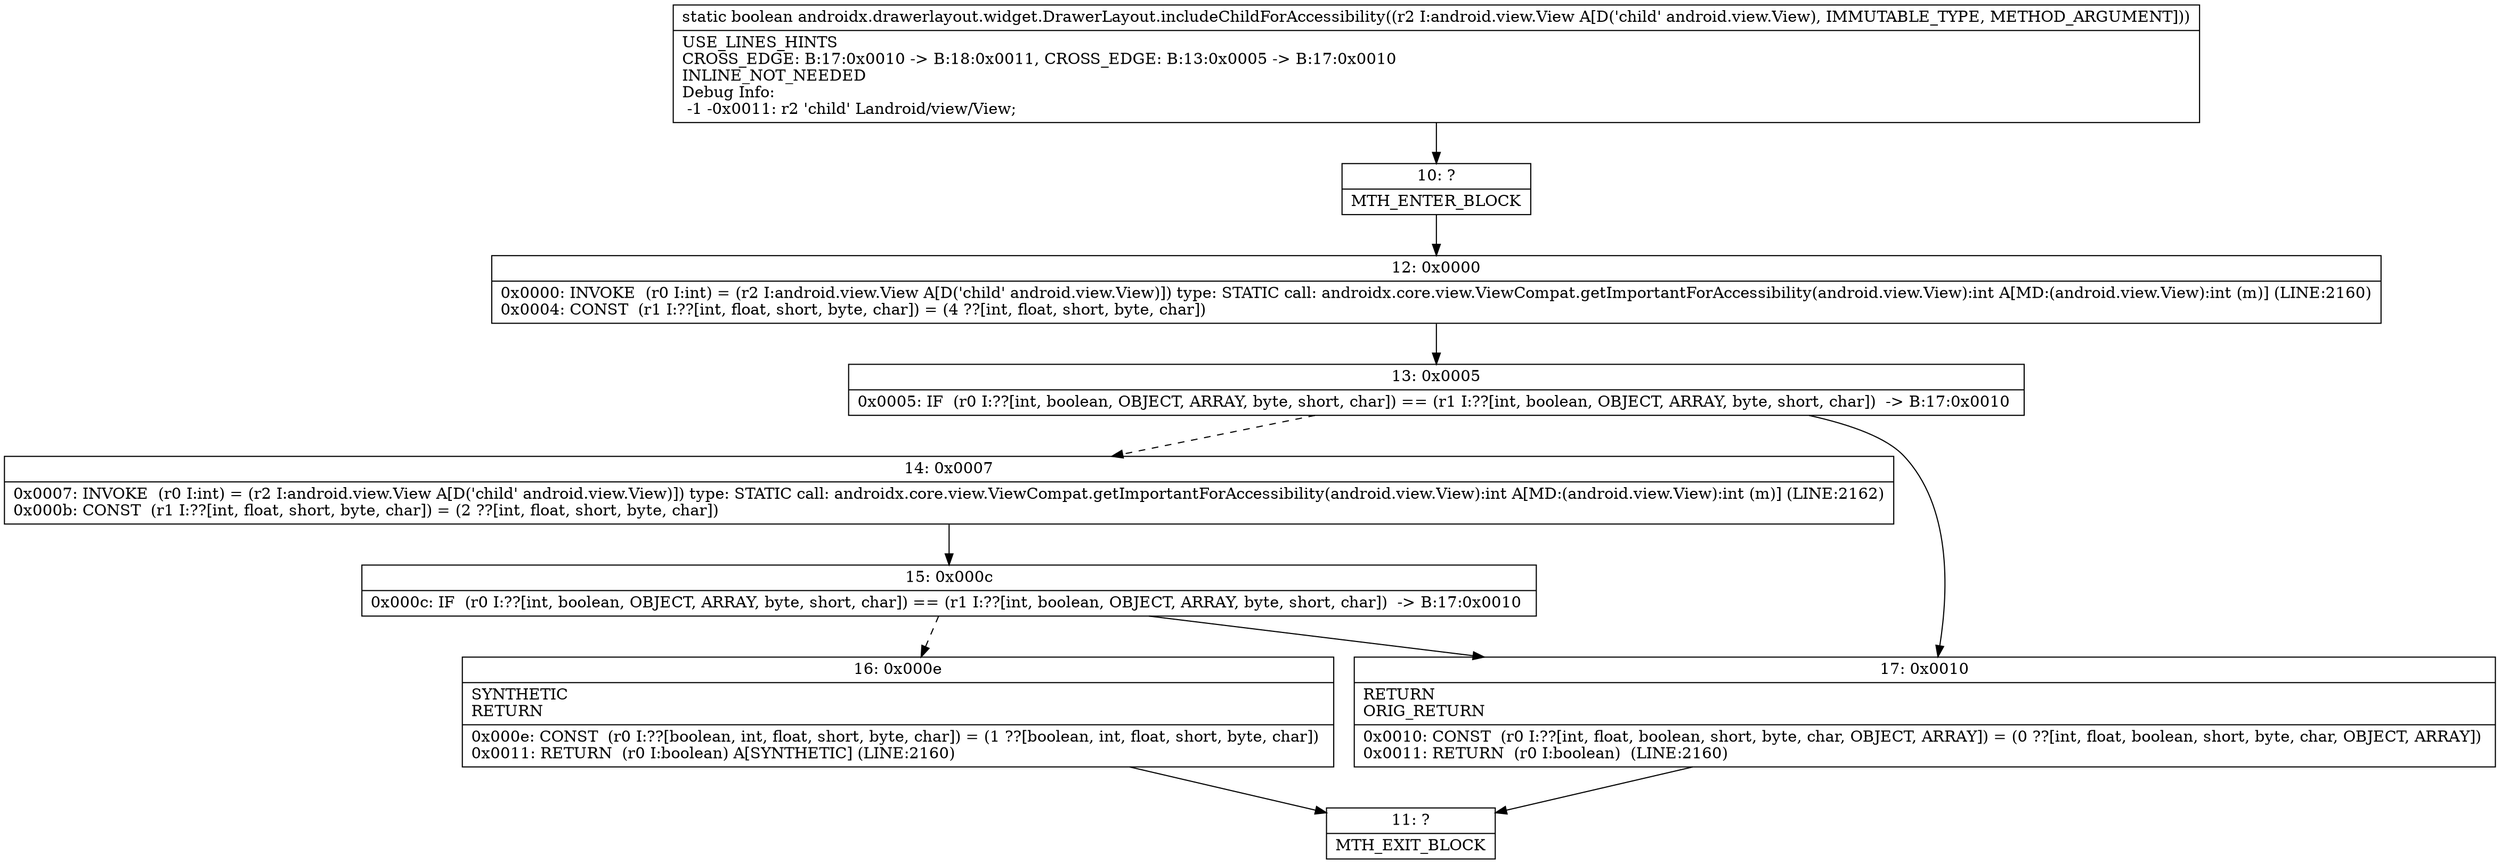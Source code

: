 digraph "CFG forandroidx.drawerlayout.widget.DrawerLayout.includeChildForAccessibility(Landroid\/view\/View;)Z" {
Node_10 [shape=record,label="{10\:\ ?|MTH_ENTER_BLOCK\l}"];
Node_12 [shape=record,label="{12\:\ 0x0000|0x0000: INVOKE  (r0 I:int) = (r2 I:android.view.View A[D('child' android.view.View)]) type: STATIC call: androidx.core.view.ViewCompat.getImportantForAccessibility(android.view.View):int A[MD:(android.view.View):int (m)] (LINE:2160)\l0x0004: CONST  (r1 I:??[int, float, short, byte, char]) = (4 ??[int, float, short, byte, char]) \l}"];
Node_13 [shape=record,label="{13\:\ 0x0005|0x0005: IF  (r0 I:??[int, boolean, OBJECT, ARRAY, byte, short, char]) == (r1 I:??[int, boolean, OBJECT, ARRAY, byte, short, char])  \-\> B:17:0x0010 \l}"];
Node_14 [shape=record,label="{14\:\ 0x0007|0x0007: INVOKE  (r0 I:int) = (r2 I:android.view.View A[D('child' android.view.View)]) type: STATIC call: androidx.core.view.ViewCompat.getImportantForAccessibility(android.view.View):int A[MD:(android.view.View):int (m)] (LINE:2162)\l0x000b: CONST  (r1 I:??[int, float, short, byte, char]) = (2 ??[int, float, short, byte, char]) \l}"];
Node_15 [shape=record,label="{15\:\ 0x000c|0x000c: IF  (r0 I:??[int, boolean, OBJECT, ARRAY, byte, short, char]) == (r1 I:??[int, boolean, OBJECT, ARRAY, byte, short, char])  \-\> B:17:0x0010 \l}"];
Node_16 [shape=record,label="{16\:\ 0x000e|SYNTHETIC\lRETURN\l|0x000e: CONST  (r0 I:??[boolean, int, float, short, byte, char]) = (1 ??[boolean, int, float, short, byte, char]) \l0x0011: RETURN  (r0 I:boolean) A[SYNTHETIC] (LINE:2160)\l}"];
Node_11 [shape=record,label="{11\:\ ?|MTH_EXIT_BLOCK\l}"];
Node_17 [shape=record,label="{17\:\ 0x0010|RETURN\lORIG_RETURN\l|0x0010: CONST  (r0 I:??[int, float, boolean, short, byte, char, OBJECT, ARRAY]) = (0 ??[int, float, boolean, short, byte, char, OBJECT, ARRAY]) \l0x0011: RETURN  (r0 I:boolean)  (LINE:2160)\l}"];
MethodNode[shape=record,label="{static boolean androidx.drawerlayout.widget.DrawerLayout.includeChildForAccessibility((r2 I:android.view.View A[D('child' android.view.View), IMMUTABLE_TYPE, METHOD_ARGUMENT]))  | USE_LINES_HINTS\lCROSS_EDGE: B:17:0x0010 \-\> B:18:0x0011, CROSS_EDGE: B:13:0x0005 \-\> B:17:0x0010\lINLINE_NOT_NEEDED\lDebug Info:\l  \-1 \-0x0011: r2 'child' Landroid\/view\/View;\l}"];
MethodNode -> Node_10;Node_10 -> Node_12;
Node_12 -> Node_13;
Node_13 -> Node_14[style=dashed];
Node_13 -> Node_17;
Node_14 -> Node_15;
Node_15 -> Node_16[style=dashed];
Node_15 -> Node_17;
Node_16 -> Node_11;
Node_17 -> Node_11;
}


